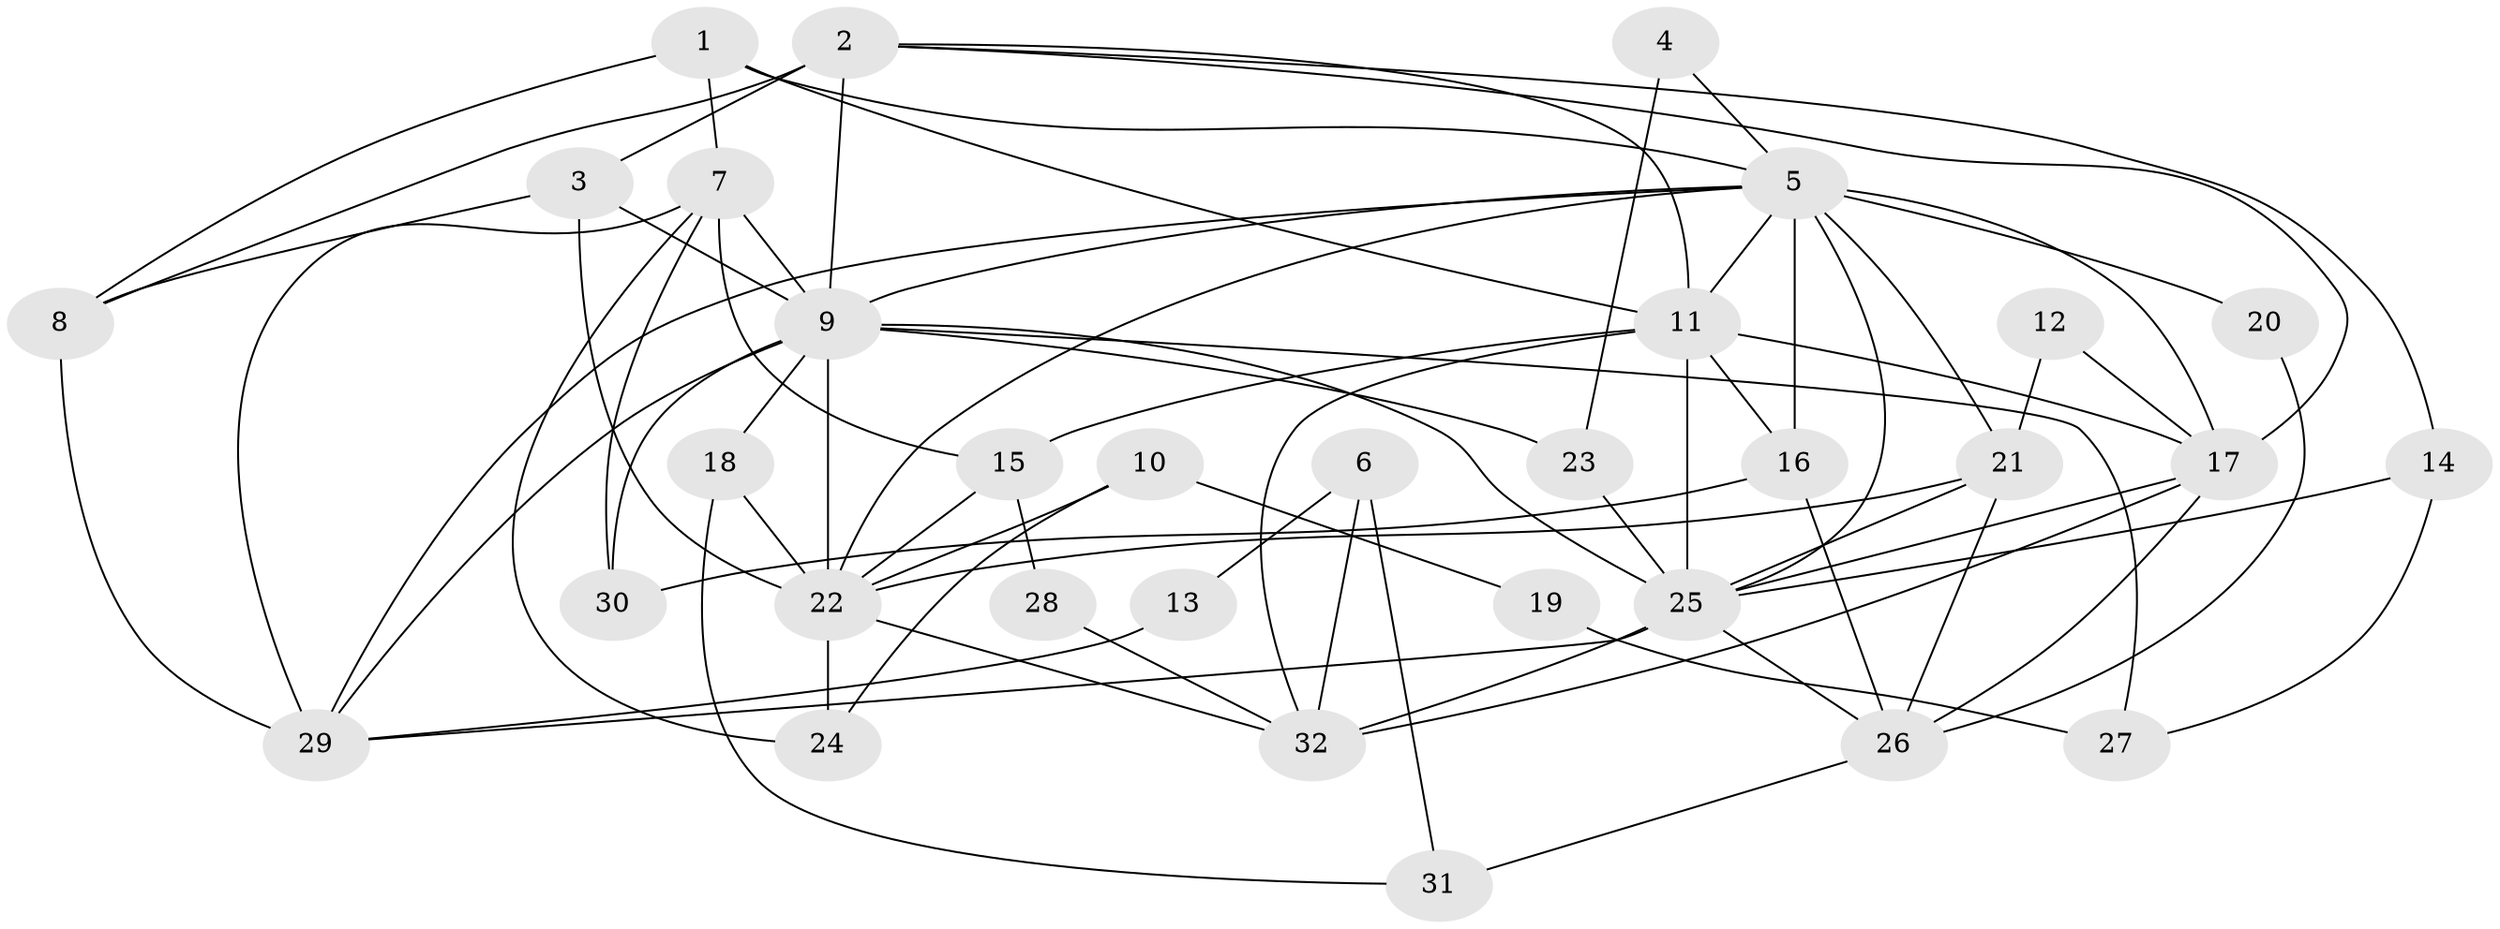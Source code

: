 // original degree distribution, {4: 0.30158730158730157, 3: 0.2857142857142857, 2: 0.1111111111111111, 5: 0.15873015873015872, 9: 0.015873015873015872, 6: 0.1111111111111111, 7: 0.015873015873015872}
// Generated by graph-tools (version 1.1) at 2025/36/03/09/25 02:36:04]
// undirected, 32 vertices, 75 edges
graph export_dot {
graph [start="1"]
  node [color=gray90,style=filled];
  1;
  2;
  3;
  4;
  5;
  6;
  7;
  8;
  9;
  10;
  11;
  12;
  13;
  14;
  15;
  16;
  17;
  18;
  19;
  20;
  21;
  22;
  23;
  24;
  25;
  26;
  27;
  28;
  29;
  30;
  31;
  32;
  1 -- 5 [weight=1.0];
  1 -- 7 [weight=1.0];
  1 -- 8 [weight=1.0];
  1 -- 11 [weight=1.0];
  2 -- 3 [weight=2.0];
  2 -- 8 [weight=2.0];
  2 -- 9 [weight=1.0];
  2 -- 11 [weight=1.0];
  2 -- 14 [weight=1.0];
  2 -- 17 [weight=1.0];
  3 -- 8 [weight=1.0];
  3 -- 9 [weight=2.0];
  3 -- 22 [weight=1.0];
  4 -- 5 [weight=1.0];
  4 -- 23 [weight=1.0];
  5 -- 9 [weight=2.0];
  5 -- 11 [weight=2.0];
  5 -- 16 [weight=3.0];
  5 -- 17 [weight=3.0];
  5 -- 20 [weight=1.0];
  5 -- 21 [weight=1.0];
  5 -- 22 [weight=1.0];
  5 -- 25 [weight=1.0];
  5 -- 29 [weight=2.0];
  6 -- 13 [weight=1.0];
  6 -- 31 [weight=1.0];
  6 -- 32 [weight=1.0];
  7 -- 9 [weight=2.0];
  7 -- 15 [weight=1.0];
  7 -- 24 [weight=1.0];
  7 -- 29 [weight=1.0];
  7 -- 30 [weight=1.0];
  8 -- 29 [weight=1.0];
  9 -- 18 [weight=1.0];
  9 -- 22 [weight=2.0];
  9 -- 23 [weight=2.0];
  9 -- 25 [weight=2.0];
  9 -- 27 [weight=1.0];
  9 -- 29 [weight=1.0];
  9 -- 30 [weight=1.0];
  10 -- 19 [weight=1.0];
  10 -- 22 [weight=2.0];
  10 -- 24 [weight=1.0];
  11 -- 15 [weight=1.0];
  11 -- 16 [weight=1.0];
  11 -- 17 [weight=2.0];
  11 -- 25 [weight=2.0];
  11 -- 32 [weight=1.0];
  12 -- 17 [weight=1.0];
  12 -- 21 [weight=1.0];
  13 -- 29 [weight=1.0];
  14 -- 25 [weight=1.0];
  14 -- 27 [weight=1.0];
  15 -- 22 [weight=1.0];
  15 -- 28 [weight=1.0];
  16 -- 26 [weight=1.0];
  16 -- 30 [weight=1.0];
  17 -- 25 [weight=1.0];
  17 -- 26 [weight=1.0];
  17 -- 32 [weight=1.0];
  18 -- 22 [weight=1.0];
  18 -- 31 [weight=1.0];
  19 -- 27 [weight=1.0];
  20 -- 26 [weight=1.0];
  21 -- 22 [weight=1.0];
  21 -- 25 [weight=1.0];
  21 -- 26 [weight=1.0];
  22 -- 24 [weight=1.0];
  22 -- 32 [weight=1.0];
  23 -- 25 [weight=1.0];
  25 -- 26 [weight=1.0];
  25 -- 29 [weight=1.0];
  25 -- 32 [weight=1.0];
  26 -- 31 [weight=1.0];
  28 -- 32 [weight=1.0];
}
